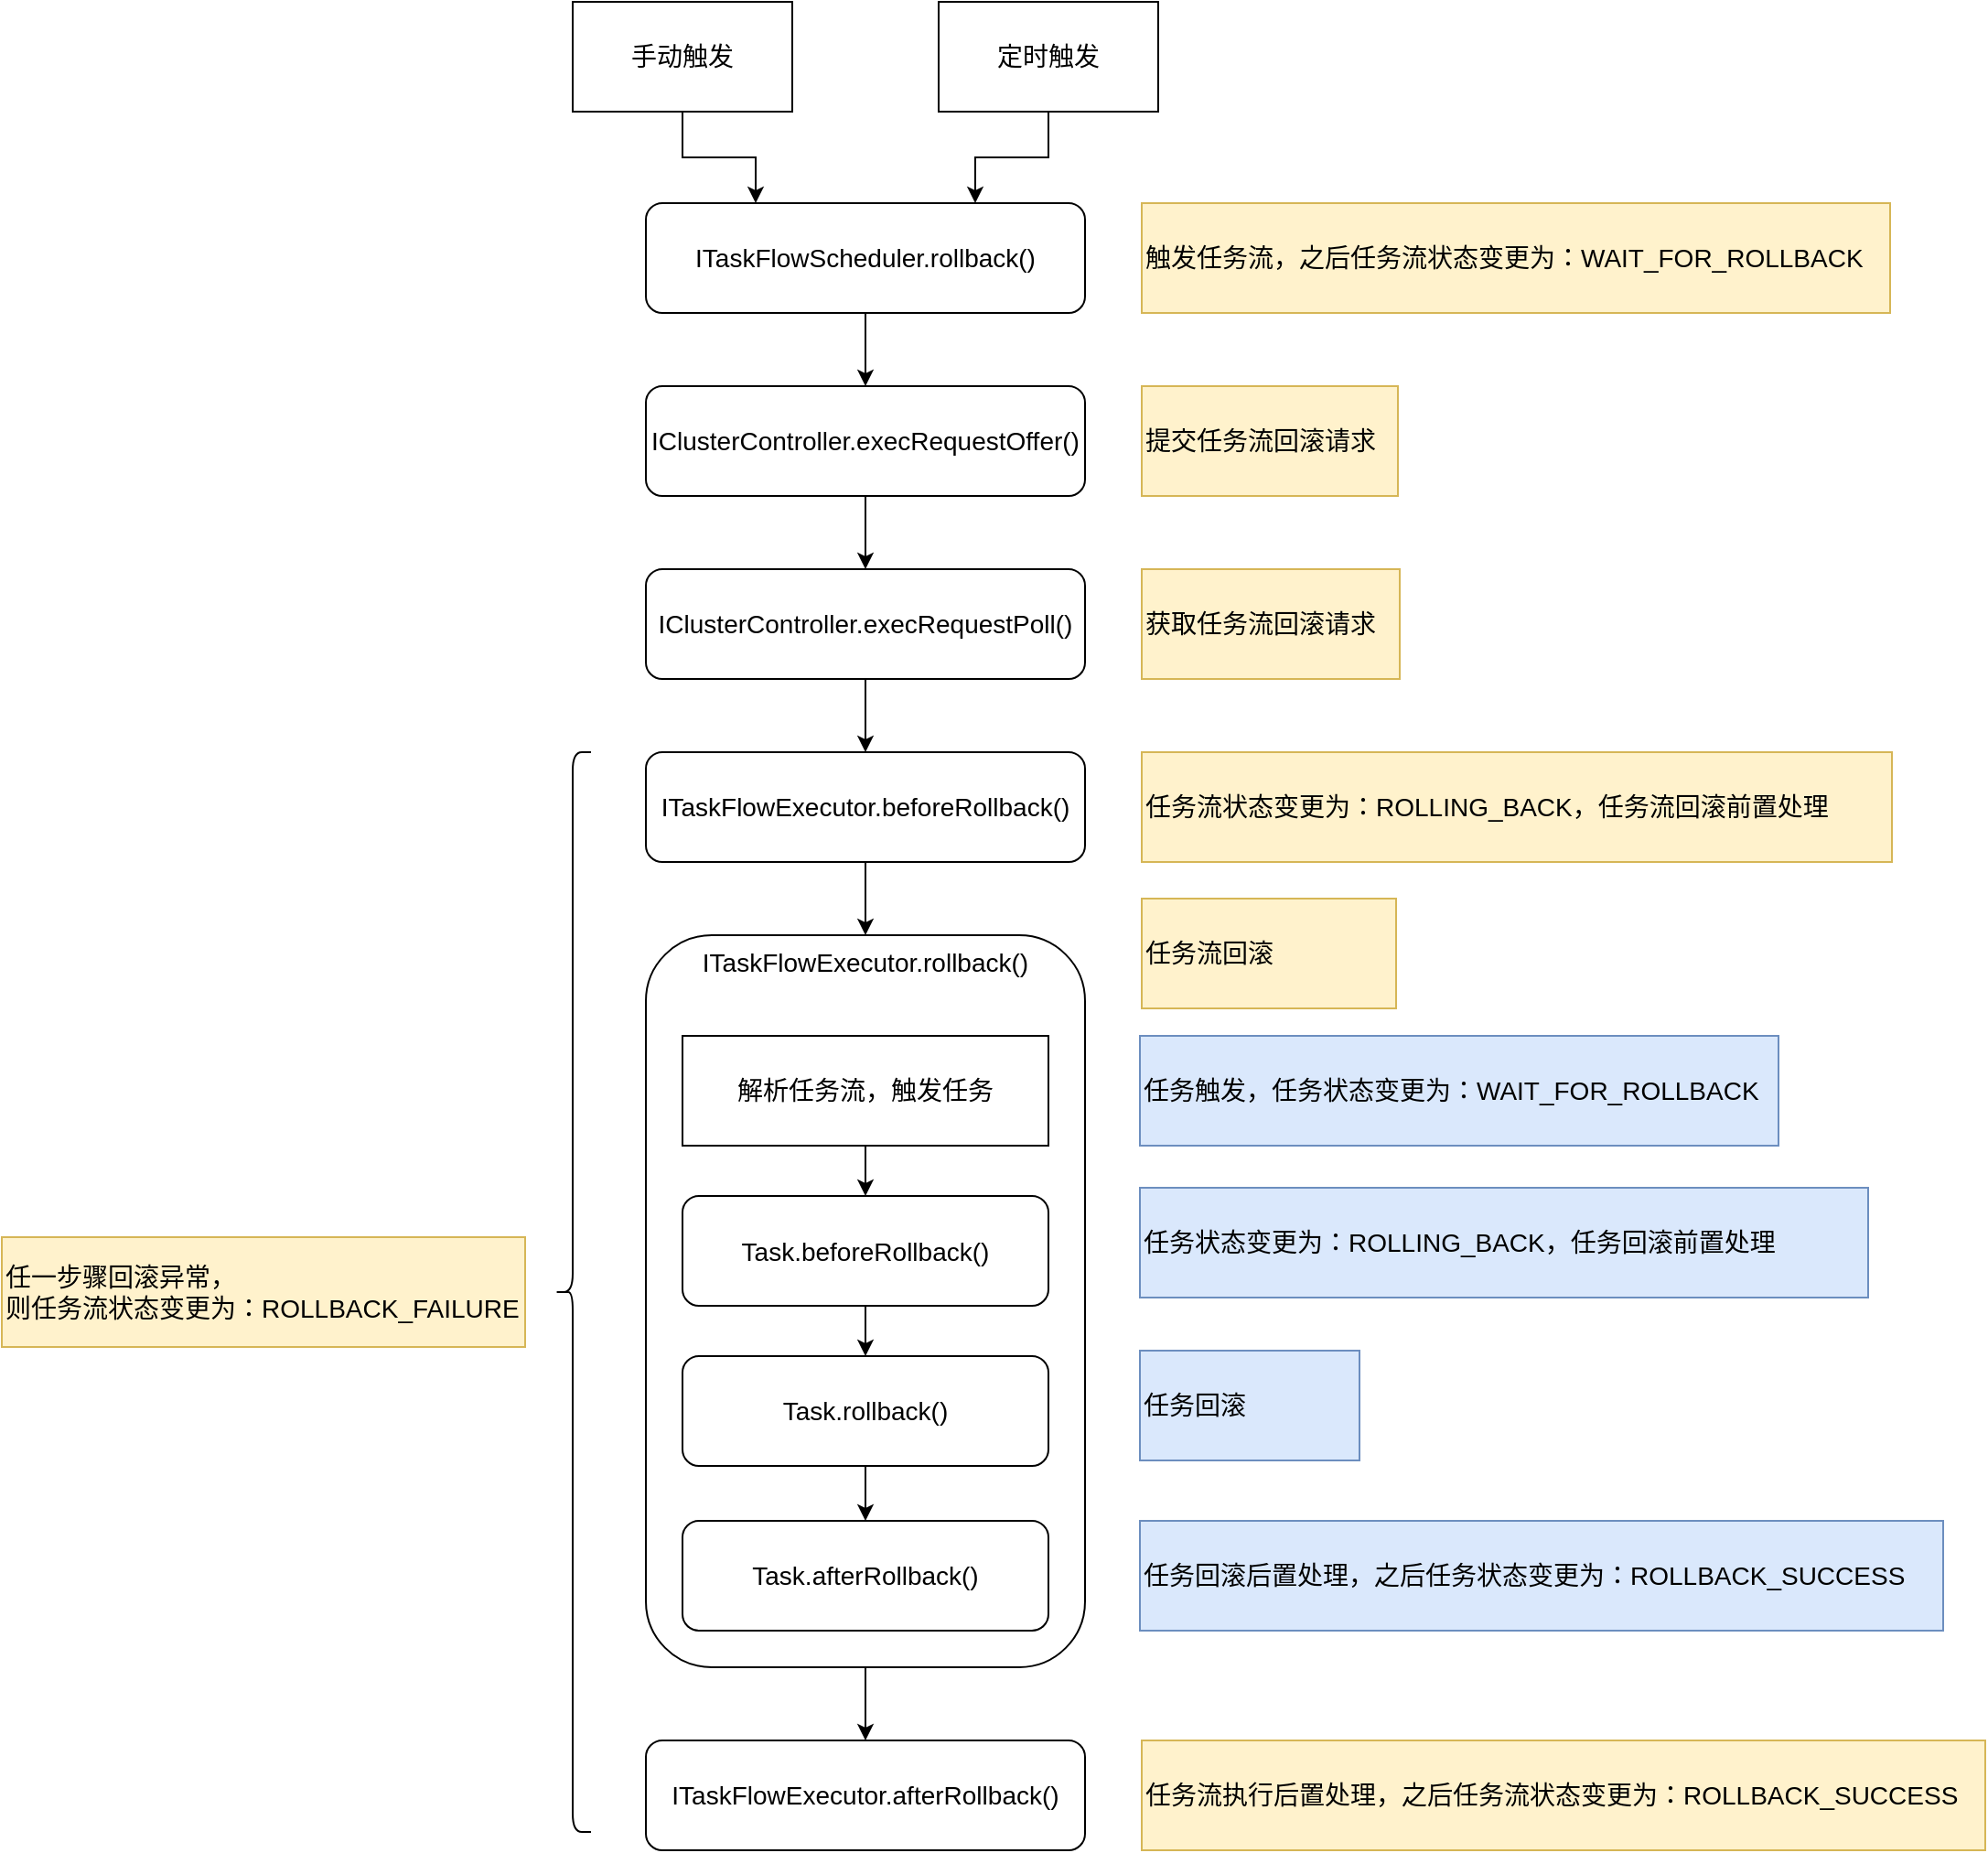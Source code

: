 <mxfile version="12.2.2" type="device" pages="1"><diagram id="s5c5607iheu5fuhXcZ0h" name="第 1 页"><mxGraphModel dx="1408" dy="808" grid="0" gridSize="10" guides="1" tooltips="1" connect="1" arrows="1" fold="1" page="1" pageScale="1" pageWidth="827" pageHeight="1169" math="0" shadow="0"><root><mxCell id="0"/><mxCell id="1" parent="0"/><mxCell id="-5f0O2HPNkqVcKrXhpjV-1" value="ITaskFlowScheduler.rollback()" style="rounded=1;whiteSpace=wrap;html=1;fontSize=14;spacingRight=0;" parent="1" vertex="1"><mxGeometry x="500" y="170" width="240" height="60" as="geometry"/></mxCell><mxCell id="-5f0O2HPNkqVcKrXhpjV-7" style="edgeStyle=orthogonalEdgeStyle;rounded=0;orthogonalLoop=1;jettySize=auto;html=1;exitX=0.5;exitY=1;exitDx=0;exitDy=0;entryX=0.75;entryY=0;entryDx=0;entryDy=0;fontSize=14;spacingRight=0;" parent="1" source="-5f0O2HPNkqVcKrXhpjV-4" target="-5f0O2HPNkqVcKrXhpjV-1" edge="1"><mxGeometry relative="1" as="geometry"/></mxCell><mxCell id="-5f0O2HPNkqVcKrXhpjV-4" value="定时触发" style="rounded=0;whiteSpace=wrap;html=1;fontSize=14;spacingRight=0;" parent="1" vertex="1"><mxGeometry x="660" y="60" width="120" height="60" as="geometry"/></mxCell><mxCell id="-5f0O2HPNkqVcKrXhpjV-6" style="edgeStyle=orthogonalEdgeStyle;rounded=0;orthogonalLoop=1;jettySize=auto;html=1;exitX=0.5;exitY=1;exitDx=0;exitDy=0;entryX=0.25;entryY=0;entryDx=0;entryDy=0;fontSize=14;spacingRight=0;" parent="1" source="-5f0O2HPNkqVcKrXhpjV-5" target="-5f0O2HPNkqVcKrXhpjV-1" edge="1"><mxGeometry relative="1" as="geometry"/></mxCell><mxCell id="-5f0O2HPNkqVcKrXhpjV-5" value="手动触发" style="rounded=0;whiteSpace=wrap;html=1;fontSize=14;spacingRight=0;" parent="1" vertex="1"><mxGeometry x="460" y="60" width="120" height="60" as="geometry"/></mxCell><mxCell id="-5f0O2HPNkqVcKrXhpjV-12" value="" style="edgeStyle=orthogonalEdgeStyle;rounded=0;orthogonalLoop=1;jettySize=auto;html=1;exitX=0.5;exitY=1;exitDx=0;exitDy=0;fontSize=14;spacingRight=0;" parent="1" source="-5f0O2HPNkqVcKrXhpjV-1" target="-5f0O2HPNkqVcKrXhpjV-11" edge="1"><mxGeometry relative="1" as="geometry"><mxPoint x="620" y="330" as="sourcePoint"/></mxGeometry></mxCell><mxCell id="-5f0O2HPNkqVcKrXhpjV-14" value="" style="edgeStyle=orthogonalEdgeStyle;rounded=0;orthogonalLoop=1;jettySize=auto;html=1;fontSize=14;spacingRight=0;" parent="1" source="-5f0O2HPNkqVcKrXhpjV-11" target="-5f0O2HPNkqVcKrXhpjV-13" edge="1"><mxGeometry relative="1" as="geometry"/></mxCell><mxCell id="-5f0O2HPNkqVcKrXhpjV-11" value="IClusterController.execRequestOffer()" style="rounded=1;whiteSpace=wrap;html=1;fontSize=14;spacingRight=0;" parent="1" vertex="1"><mxGeometry x="500" y="270" width="240" height="60" as="geometry"/></mxCell><mxCell id="-5f0O2HPNkqVcKrXhpjV-16" value="" style="edgeStyle=orthogonalEdgeStyle;rounded=0;orthogonalLoop=1;jettySize=auto;html=1;fontSize=14;spacingRight=0;" parent="1" source="-5f0O2HPNkqVcKrXhpjV-13" target="-5f0O2HPNkqVcKrXhpjV-15" edge="1"><mxGeometry relative="1" as="geometry"/></mxCell><mxCell id="-5f0O2HPNkqVcKrXhpjV-13" value="IClusterController.execRequestPoll()" style="rounded=1;whiteSpace=wrap;html=1;fontSize=14;spacingRight=0;" parent="1" vertex="1"><mxGeometry x="500" y="370" width="240" height="60" as="geometry"/></mxCell><mxCell id="-5f0O2HPNkqVcKrXhpjV-27" value="" style="edgeStyle=orthogonalEdgeStyle;rounded=0;orthogonalLoop=1;jettySize=auto;html=1;fontSize=14;spacingRight=0;" parent="1" source="-5f0O2HPNkqVcKrXhpjV-15" target="-5f0O2HPNkqVcKrXhpjV-26" edge="1"><mxGeometry relative="1" as="geometry"/></mxCell><mxCell id="-5f0O2HPNkqVcKrXhpjV-15" value="ITaskFlowExecutor.beforeRollback()" style="rounded=1;whiteSpace=wrap;html=1;fontSize=14;spacingRight=0;" parent="1" vertex="1"><mxGeometry x="500" y="470" width="240" height="60" as="geometry"/></mxCell><mxCell id="-5f0O2HPNkqVcKrXhpjV-29" value="" style="edgeStyle=orthogonalEdgeStyle;rounded=0;orthogonalLoop=1;jettySize=auto;html=1;fontSize=14;spacingRight=0;" parent="1" source="-5f0O2HPNkqVcKrXhpjV-26" target="-5f0O2HPNkqVcKrXhpjV-28" edge="1"><mxGeometry relative="1" as="geometry"/></mxCell><mxCell id="-5f0O2HPNkqVcKrXhpjV-26" value="ITaskFlowExecutor.rollback()" style="rounded=1;whiteSpace=wrap;html=1;verticalAlign=top;fontSize=14;spacingRight=0;" parent="1" vertex="1"><mxGeometry x="500" y="570" width="240" height="400" as="geometry"/></mxCell><mxCell id="-5f0O2HPNkqVcKrXhpjV-28" value="ITaskFlowExecutor.afterRollback()" style="rounded=1;whiteSpace=wrap;html=1;fontSize=14;spacingRight=0;" parent="1" vertex="1"><mxGeometry x="500" y="1010" width="240" height="60" as="geometry"/></mxCell><mxCell id="-5f0O2HPNkqVcKrXhpjV-22" value="提交任务流回滚请求" style="rounded=0;whiteSpace=wrap;html=1;fillColor=#fff2cc;strokeColor=#d6b656;fontSize=14;spacingRight=0;align=left;" parent="1" vertex="1"><mxGeometry x="771" y="270" width="140" height="60" as="geometry"/></mxCell><mxCell id="-5f0O2HPNkqVcKrXhpjV-23" value="获取任务流回滚请求" style="rounded=0;whiteSpace=wrap;html=1;fillColor=#fff2cc;strokeColor=#d6b656;fontSize=14;spacingRight=0;align=left;" parent="1" vertex="1"><mxGeometry x="771" y="370" width="141" height="60" as="geometry"/></mxCell><mxCell id="-5f0O2HPNkqVcKrXhpjV-24" value="触发任务流，之后任务流状态变更为：WAIT_FOR_ROLLBACK" style="rounded=0;whiteSpace=wrap;html=1;fillColor=#fff2cc;strokeColor=#d6b656;fontSize=14;spacingRight=0;align=left;" parent="1" vertex="1"><mxGeometry x="771" y="170" width="409" height="60" as="geometry"/></mxCell><mxCell id="-5f0O2HPNkqVcKrXhpjV-25" value="任务流状态变更为：ROLLING_BACK，任务流回滚前置处理" style="rounded=0;whiteSpace=wrap;html=1;fillColor=#fff2cc;strokeColor=#d6b656;fontSize=14;spacingRight=0;align=left;" parent="1" vertex="1"><mxGeometry x="771" y="470" width="410" height="60" as="geometry"/></mxCell><mxCell id="-5f0O2HPNkqVcKrXhpjV-30" value="任务流执行后置处理，之后任务流状态变更为：ROLLBACK_SUCCESS" style="rounded=0;whiteSpace=wrap;html=1;fillColor=#fff2cc;strokeColor=#d6b656;fontSize=14;spacingRight=0;align=left;" parent="1" vertex="1"><mxGeometry x="771" y="1010" width="461" height="60" as="geometry"/></mxCell><mxCell id="-5f0O2HPNkqVcKrXhpjV-31" value="任务流回滚" style="rounded=0;whiteSpace=wrap;html=1;fillColor=#fff2cc;strokeColor=#d6b656;fontSize=14;spacingRight=0;align=left;" parent="1" vertex="1"><mxGeometry x="771" y="550" width="139" height="60" as="geometry"/></mxCell><mxCell id="-5f0O2HPNkqVcKrXhpjV-32" value="" style="shape=curlyBracket;whiteSpace=wrap;html=1;rounded=1;fontSize=14;spacingRight=0;" parent="1" vertex="1"><mxGeometry x="450" y="470" width="20" height="590" as="geometry"/></mxCell><mxCell id="-5f0O2HPNkqVcKrXhpjV-33" value="任一步骤回滚异常，&lt;br&gt;则任务流状态变更为：ROLLBACK_FAILURE" style="rounded=0;whiteSpace=wrap;html=1;fillColor=#fff2cc;strokeColor=#d6b656;fontSize=14;spacingRight=0;align=left;" parent="1" vertex="1"><mxGeometry x="148" y="735" width="286" height="60" as="geometry"/></mxCell><mxCell id="-5f0O2HPNkqVcKrXhpjV-34" value="任务触发，任务状态变更为：WAIT_FOR_ROLLBACK" style="rounded=0;whiteSpace=wrap;html=1;fillColor=#dae8fc;strokeColor=#6c8ebf;fontSize=14;spacingRight=0;align=left;" parent="1" vertex="1"><mxGeometry x="770" y="625" width="349" height="60" as="geometry"/></mxCell><mxCell id="-5f0O2HPNkqVcKrXhpjV-37" value="" style="edgeStyle=orthogonalEdgeStyle;rounded=0;orthogonalLoop=1;jettySize=auto;html=1;fontSize=14;spacingRight=0;" parent="1" source="-5f0O2HPNkqVcKrXhpjV-35" target="-5f0O2HPNkqVcKrXhpjV-36" edge="1"><mxGeometry relative="1" as="geometry"/></mxCell><mxCell id="-5f0O2HPNkqVcKrXhpjV-35" value="Task.beforeRollback()" style="rounded=1;whiteSpace=wrap;html=1;fontSize=14;spacingRight=0;" parent="1" vertex="1"><mxGeometry x="520" y="712.5" width="200" height="60" as="geometry"/></mxCell><mxCell id="-5f0O2HPNkqVcKrXhpjV-39" value="" style="edgeStyle=orthogonalEdgeStyle;rounded=0;orthogonalLoop=1;jettySize=auto;html=1;fontSize=14;spacingRight=0;" parent="1" source="-5f0O2HPNkqVcKrXhpjV-36" target="-5f0O2HPNkqVcKrXhpjV-38" edge="1"><mxGeometry relative="1" as="geometry"/></mxCell><mxCell id="-5f0O2HPNkqVcKrXhpjV-36" value="Task.rollback()" style="rounded=1;whiteSpace=wrap;html=1;fontSize=14;spacingRight=0;" parent="1" vertex="1"><mxGeometry x="520" y="800" width="200" height="60" as="geometry"/></mxCell><mxCell id="-5f0O2HPNkqVcKrXhpjV-38" value="Task.afterRollback()" style="rounded=1;whiteSpace=wrap;html=1;fontSize=14;spacingRight=0;" parent="1" vertex="1"><mxGeometry x="520" y="890" width="200" height="60" as="geometry"/></mxCell><mxCell id="-5f0O2HPNkqVcKrXhpjV-40" value="任务状态变更为：ROLLING_BACK，任务回滚前置处理" style="rounded=0;whiteSpace=wrap;html=1;fillColor=#dae8fc;strokeColor=#6c8ebf;fontSize=14;spacingRight=0;align=left;" parent="1" vertex="1"><mxGeometry x="770" y="708" width="398" height="60" as="geometry"/></mxCell><mxCell id="-5f0O2HPNkqVcKrXhpjV-41" value="任务回滚" style="rounded=0;whiteSpace=wrap;html=1;fillColor=#dae8fc;strokeColor=#6c8ebf;fontSize=14;spacingRight=0;align=left;" parent="1" vertex="1"><mxGeometry x="770" y="797" width="120" height="60" as="geometry"/></mxCell><mxCell id="-5f0O2HPNkqVcKrXhpjV-42" value="任务回滚后置处理，之后任务状态变更为：ROLLBACK_SUCCESS" style="rounded=0;whiteSpace=wrap;html=1;fillColor=#dae8fc;strokeColor=#6c8ebf;fontSize=14;spacingRight=0;align=left;" parent="1" vertex="1"><mxGeometry x="770" y="890" width="439" height="60" as="geometry"/></mxCell><mxCell id="-5f0O2HPNkqVcKrXhpjV-44" style="edgeStyle=orthogonalEdgeStyle;rounded=0;orthogonalLoop=1;jettySize=auto;html=1;exitX=0.5;exitY=1;exitDx=0;exitDy=0;fontSize=14;spacingRight=0;" parent="1" source="-5f0O2HPNkqVcKrXhpjV-43" target="-5f0O2HPNkqVcKrXhpjV-35" edge="1"><mxGeometry relative="1" as="geometry"/></mxCell><mxCell id="-5f0O2HPNkqVcKrXhpjV-43" value="解析任务流，触发任务" style="rounded=0;whiteSpace=wrap;html=1;fontSize=14;spacingRight=0;" parent="1" vertex="1"><mxGeometry x="520" y="625" width="200" height="60" as="geometry"/></mxCell></root></mxGraphModel></diagram></mxfile>